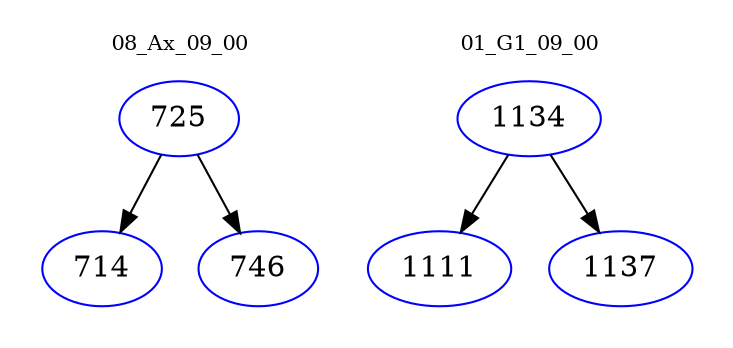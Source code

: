 digraph{
subgraph cluster_0 {
color = white
label = "08_Ax_09_00";
fontsize=10;
T0_725 [label="725", color="blue"]
T0_725 -> T0_714 [color="black"]
T0_714 [label="714", color="blue"]
T0_725 -> T0_746 [color="black"]
T0_746 [label="746", color="blue"]
}
subgraph cluster_1 {
color = white
label = "01_G1_09_00";
fontsize=10;
T1_1134 [label="1134", color="blue"]
T1_1134 -> T1_1111 [color="black"]
T1_1111 [label="1111", color="blue"]
T1_1134 -> T1_1137 [color="black"]
T1_1137 [label="1137", color="blue"]
}
}
